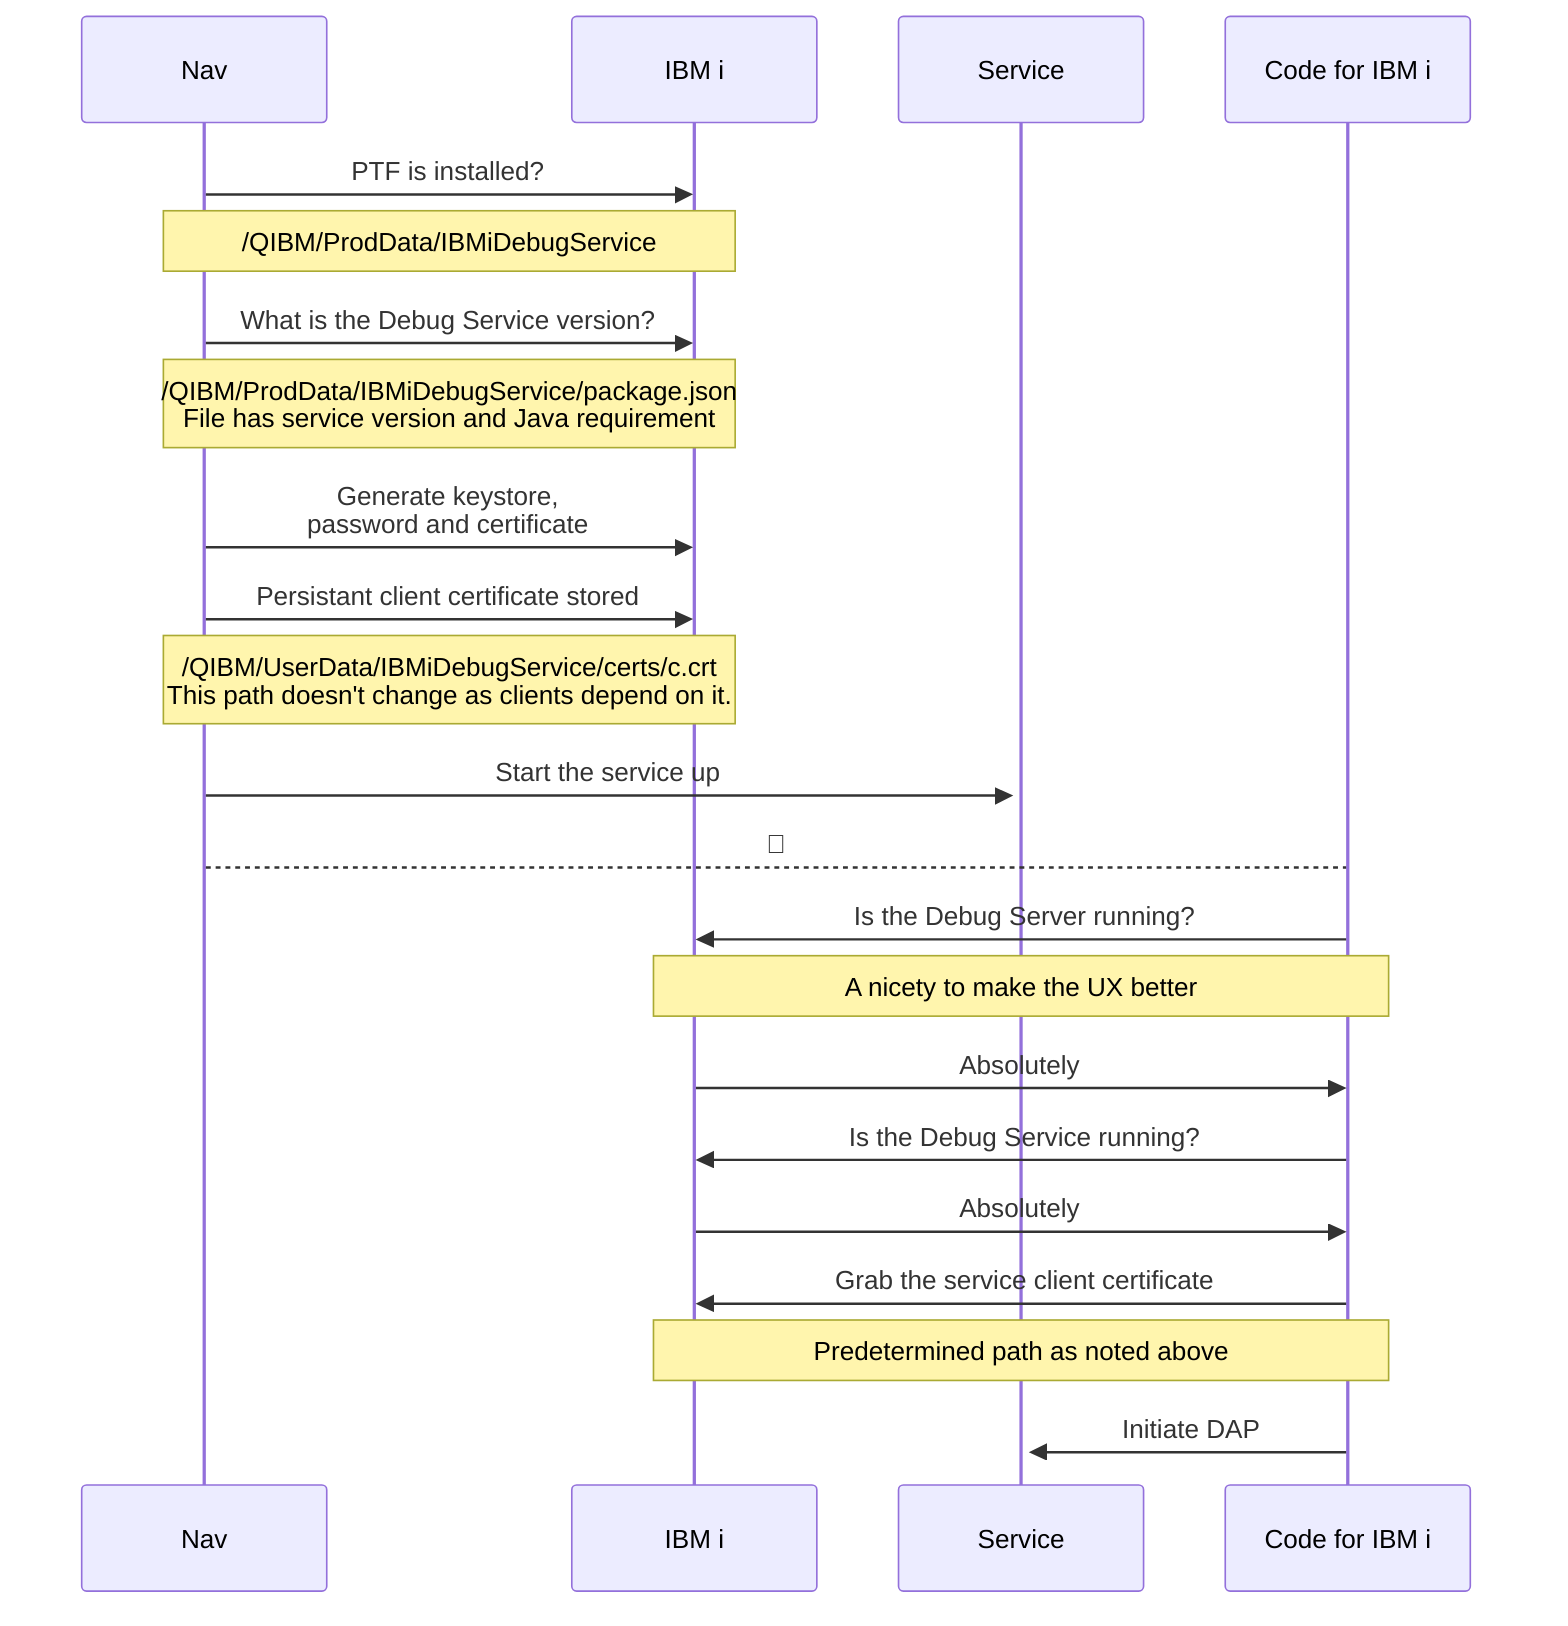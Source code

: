 sequenceDiagram
    participant N as Nav
    participant I as IBM i
    participant S as Service
    participant C as Code for IBM i
    
    N->>I: PTF is installed?
    note over N,I: /QIBM/ProdData/IBMiDebugService
    N->>I: What is the Debug Service version?
    note over N,I: /QIBM/ProdData/IBMiDebugService/package.json<br>File has service version and Java requirement
    N->>I: Generate keystore,<br/>password and certificate
    N->>I: Persistant client certificate stored
    note over N,I: /QIBM/UserData/IBMiDebugService/certs/c.crt<br>This path doesn't change as clients depend on it.
    N->>+S: Start the service up

    N-->C: 🚀
    
    C->>I: Is the Debug Server running?
    note over C,I: A nicety to make the UX better
    I->>C: Absolutely
    C->>I: Is the Debug Service running?
    I->>C: Absolutely
    C->>I: Grab the service client certificate
    note over C,I: Predetermined path as noted above
    C->>S: Initiate DAP